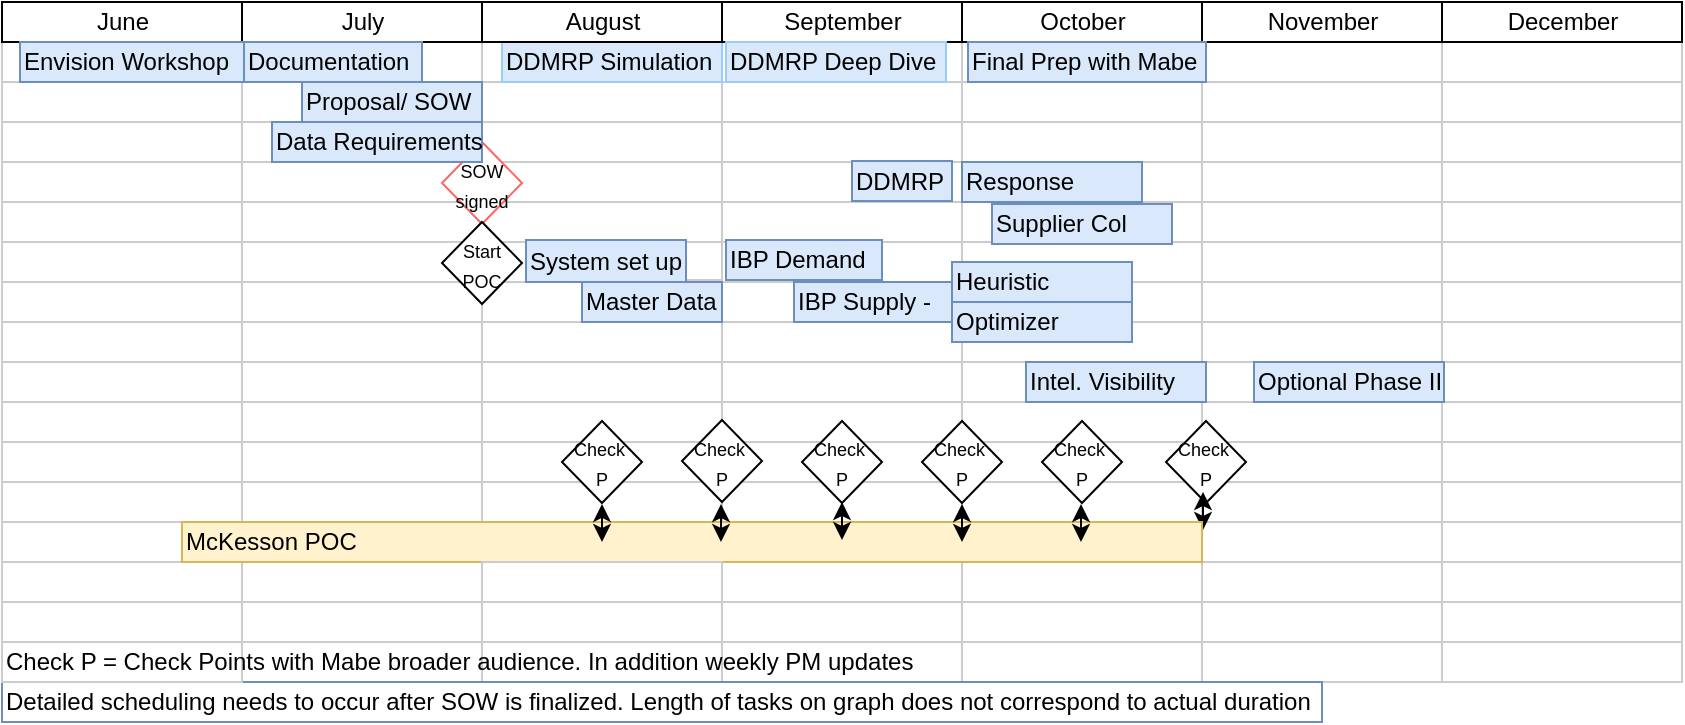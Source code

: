 <mxfile version="10.8.9" type="github"><diagram name="Page-1" id="2c4490ee-f0b8-94ab-5012-d5dc3445f7a3"><mxGraphModel dx="1005" dy="557" grid="1" gridSize="10" guides="1" tooltips="1" connect="0" arrows="1" fold="1" page="1" pageScale="1.5" pageWidth="1169" pageHeight="826" background="#ffffff" math="0" shadow="0"><root><mxCell id="0" style=";html=1;"/><mxCell id="1" style=";html=1;" parent="0"/><mxCell id="7a8b956e7d50b54d-189" value="" style="align=left;strokeColor=#d6b656;html=1;fillColor=#fff2cc;" parent="1" vertex="1"><mxGeometry x="280" y="719" width="120" height="20" as="geometry"/></mxCell><mxCell id="7a8b956e7d50b54d-145" value="July" style="fillColor=#FFFFFF;strokeColor=#000000;strokeWidth=1;fontColor=#000000;fontStyle=0;html=1;" parent="1" vertex="1"><mxGeometry x="280" y="459" width="120" height="20" as="geometry"/></mxCell><mxCell id="7a8b956e7d50b54d-150" value="" style="align=left;strokeColor=#CCCCCC;html=1;" parent="1" vertex="1"><mxGeometry x="160" y="479" width="120" height="20" as="geometry"/></mxCell><mxCell id="7a8b956e7d50b54d-151" value="June" style="fillColor=#FFFFFF;strokeColor=#000000;strokeWidth=1;fontColor=#000000;fontStyle=0;html=1;" parent="1" vertex="1"><mxGeometry x="160" y="459" width="120" height="20" as="geometry"/></mxCell><mxCell id="7a8b956e7d50b54d-162" value="" style="align=left;strokeColor=#CCCCCC;html=1;" parent="1" vertex="1"><mxGeometry x="160" y="499" width="120" height="20" as="geometry"/></mxCell><mxCell id="7a8b956e7d50b54d-163" value="" style="align=left;strokeColor=#CCCCCC;html=1;" parent="1" vertex="1"><mxGeometry x="160" y="519" width="120" height="20" as="geometry"/></mxCell><mxCell id="7a8b956e7d50b54d-164" value="" style="align=left;strokeColor=#CCCCCC;html=1;" parent="1" vertex="1"><mxGeometry x="160" y="539" width="120" height="20" as="geometry"/></mxCell><mxCell id="7a8b956e7d50b54d-165" value="" style="align=left;strokeColor=#CCCCCC;html=1;" parent="1" vertex="1"><mxGeometry x="160" y="559" width="120" height="20" as="geometry"/></mxCell><mxCell id="7a8b956e7d50b54d-166" value="" style="align=left;strokeColor=#CCCCCC;html=1;" parent="1" vertex="1"><mxGeometry x="160" y="579" width="120" height="20" as="geometry"/></mxCell><mxCell id="7a8b956e7d50b54d-167" value="" style="align=left;strokeColor=#CCCCCC;html=1;" parent="1" vertex="1"><mxGeometry x="160" y="599" width="120" height="20" as="geometry"/></mxCell><mxCell id="7a8b956e7d50b54d-168" value="" style="align=left;strokeColor=#CCCCCC;html=1;" parent="1" vertex="1"><mxGeometry x="160" y="619" width="120" height="20" as="geometry"/></mxCell><mxCell id="7a8b956e7d50b54d-169" value="" style="align=left;strokeColor=#CCCCCC;html=1;" parent="1" vertex="1"><mxGeometry x="160" y="639" width="120" height="20" as="geometry"/></mxCell><mxCell id="7a8b956e7d50b54d-170" value="" style="align=left;strokeColor=#CCCCCC;html=1;" parent="1" vertex="1"><mxGeometry x="160" y="659" width="120" height="20" as="geometry"/></mxCell><mxCell id="7a8b956e7d50b54d-171" value="" style="align=left;strokeColor=#CCCCCC;html=1;" parent="1" vertex="1"><mxGeometry x="160" y="679" width="120" height="20" as="geometry"/></mxCell><mxCell id="7a8b956e7d50b54d-172" value="" style="align=left;strokeColor=#CCCCCC;html=1;" parent="1" vertex="1"><mxGeometry x="160" y="699" width="120" height="20" as="geometry"/></mxCell><mxCell id="7a8b956e7d50b54d-174" value="" style="align=left;strokeColor=#CCCCCC;html=1;" parent="1" vertex="1"><mxGeometry x="160" y="739" width="120" height="20" as="geometry"/></mxCell><mxCell id="7a8b956e7d50b54d-176" value="" style="align=left;strokeColor=#CCCCCC;html=1;" parent="1" vertex="1"><mxGeometry x="160" y="779" width="120" height="20" as="geometry"/></mxCell><mxCell id="7a8b956e7d50b54d-178" value="" style="align=left;strokeColor=#CCCCCC;html=1;" parent="1" vertex="1"><mxGeometry x="280" y="499" width="120" height="20" as="geometry"/></mxCell><mxCell id="7a8b956e7d50b54d-179" value="" style="align=left;strokeColor=#CCCCCC;html=1;" parent="1" vertex="1"><mxGeometry x="280" y="519" width="120" height="20" as="geometry"/></mxCell><mxCell id="7a8b956e7d50b54d-180" value="" style="align=left;strokeColor=#CCCCCC;html=1;" parent="1" vertex="1"><mxGeometry x="280" y="539" width="120" height="20" as="geometry"/></mxCell><mxCell id="7a8b956e7d50b54d-181" value="" style="align=left;strokeColor=#CCCCCC;html=1;" parent="1" vertex="1"><mxGeometry x="280" y="559" width="120" height="20" as="geometry"/></mxCell><mxCell id="7a8b956e7d50b54d-182" value="" style="align=left;strokeColor=#CCCCCC;html=1;" parent="1" vertex="1"><mxGeometry x="280" y="579" width="120" height="20" as="geometry"/></mxCell><mxCell id="7a8b956e7d50b54d-183" value="" style="align=left;strokeColor=#CCCCCC;html=1;" parent="1" vertex="1"><mxGeometry x="280" y="599" width="120" height="20" as="geometry"/></mxCell><mxCell id="7a8b956e7d50b54d-184" value="" style="align=left;strokeColor=#CCCCCC;html=1;" parent="1" vertex="1"><mxGeometry x="280" y="619" width="120" height="20" as="geometry"/></mxCell><mxCell id="7a8b956e7d50b54d-185" value="" style="align=left;strokeColor=#CCCCCC;html=1;" parent="1" vertex="1"><mxGeometry x="280" y="639" width="120" height="20" as="geometry"/></mxCell><mxCell id="7a8b956e7d50b54d-186" value="" style="align=left;strokeColor=#CCCCCC;html=1;" parent="1" vertex="1"><mxGeometry x="280" y="659" width="120" height="20" as="geometry"/></mxCell><mxCell id="7a8b956e7d50b54d-187" value="" style="align=left;strokeColor=#CCCCCC;html=1;" parent="1" vertex="1"><mxGeometry x="280" y="679" width="120" height="20" as="geometry"/></mxCell><mxCell id="7a8b956e7d50b54d-188" value="" style="align=left;strokeColor=#CCCCCC;html=1;" parent="1" vertex="1"><mxGeometry x="280" y="699" width="120" height="20" as="geometry"/></mxCell><mxCell id="7a8b956e7d50b54d-190" value="" style="align=left;strokeColor=#CCCCCC;html=1;" parent="1" vertex="1"><mxGeometry x="280" y="739" width="120" height="20" as="geometry"/></mxCell><mxCell id="7a8b956e7d50b54d-191" value="" style="align=left;strokeColor=#CCCCCC;html=1;" parent="1" vertex="1"><mxGeometry x="280" y="759" width="120" height="20" as="geometry"/></mxCell><mxCell id="7a8b956e7d50b54d-192" value="" style="align=left;strokeColor=#CCCCCC;html=1;" parent="1" vertex="1"><mxGeometry x="280" y="779" width="120" height="20" as="geometry"/></mxCell><mxCell id="7a8b956e7d50b54d-193" value="" style="align=left;strokeColor=#CCCCCC;html=1;" parent="1" vertex="1"><mxGeometry x="400" y="479" width="120" height="20" as="geometry"/></mxCell><mxCell id="7a8b956e7d50b54d-194" value="" style="align=left;strokeColor=#CCCCCC;html=1;" parent="1" vertex="1"><mxGeometry x="400" y="499" width="120" height="20" as="geometry"/></mxCell><mxCell id="7a8b956e7d50b54d-195" value="" style="align=left;strokeColor=#CCCCCC;html=1;" parent="1" vertex="1"><mxGeometry x="400" y="519" width="120" height="20" as="geometry"/></mxCell><mxCell id="7a8b956e7d50b54d-197" value="" style="align=left;strokeColor=#CCCCCC;html=1;" parent="1" vertex="1"><mxGeometry x="400" y="559" width="120" height="20" as="geometry"/></mxCell><mxCell id="7a8b956e7d50b54d-198" value="" style="align=left;strokeColor=#CCCCCC;html=1;" parent="1" vertex="1"><mxGeometry x="400" y="579" width="120" height="20" as="geometry"/></mxCell><mxCell id="7a8b956e7d50b54d-199" value="" style="align=left;strokeColor=#CCCCCC;html=1;" parent="1" vertex="1"><mxGeometry x="400" y="599" width="120" height="20" as="geometry"/></mxCell><mxCell id="7a8b956e7d50b54d-200" value="" style="align=left;strokeColor=#CCCCCC;html=1;" parent="1" vertex="1"><mxGeometry x="400" y="619" width="120" height="20" as="geometry"/></mxCell><mxCell id="7a8b956e7d50b54d-201" value="" style="align=left;strokeColor=#CCCCCC;html=1;" parent="1" vertex="1"><mxGeometry x="400" y="639" width="120" height="20" as="geometry"/></mxCell><mxCell id="7a8b956e7d50b54d-202" value="" style="align=left;strokeColor=#CCCCCC;html=1;" parent="1" vertex="1"><mxGeometry x="400" y="659" width="120" height="20" as="geometry"/></mxCell><mxCell id="7a8b956e7d50b54d-203" value="" style="align=left;strokeColor=#CCCCCC;html=1;" parent="1" vertex="1"><mxGeometry x="400" y="679" width="120" height="20" as="geometry"/></mxCell><mxCell id="7a8b956e7d50b54d-204" value="" style="align=left;strokeColor=#CCCCCC;html=1;" parent="1" vertex="1"><mxGeometry x="400" y="699" width="120" height="20" as="geometry"/></mxCell><mxCell id="7a8b956e7d50b54d-205" value="" style="align=left;strokeColor=#d6b656;html=1;fillColor=#fff2cc;" parent="1" vertex="1"><mxGeometry x="400" y="719" width="120" height="20" as="geometry"/></mxCell><mxCell id="7a8b956e7d50b54d-206" value="" style="align=left;strokeColor=#CCCCCC;html=1;" parent="1" vertex="1"><mxGeometry x="450" y="598" width="120" height="20" as="geometry"/></mxCell><mxCell id="7a8b956e7d50b54d-208" value="" style="align=left;strokeColor=#CCCCCC;html=1;" parent="1" vertex="1"><mxGeometry x="400" y="779" width="120" height="20" as="geometry"/></mxCell><mxCell id="7a8b956e7d50b54d-209" value="" style="align=left;strokeColor=#CCCCCC;html=1;" parent="1" vertex="1"><mxGeometry x="520" y="479" width="120" height="20" as="geometry"/></mxCell><mxCell id="7a8b956e7d50b54d-210" value="" style="align=left;strokeColor=#CCCCCC;html=1;" parent="1" vertex="1"><mxGeometry x="520" y="499" width="120" height="20" as="geometry"/></mxCell><mxCell id="7a8b956e7d50b54d-211" value="" style="align=left;strokeColor=#CCCCCC;html=1;" parent="1" vertex="1"><mxGeometry x="520" y="519" width="120" height="20" as="geometry"/></mxCell><mxCell id="7a8b956e7d50b54d-212" value="" style="align=left;strokeColor=#CCCCCC;html=1;" parent="1" vertex="1"><mxGeometry x="520" y="539" width="120" height="20" as="geometry"/></mxCell><mxCell id="7a8b956e7d50b54d-213" value="" style="align=left;strokeColor=#CCCCCC;html=1;" parent="1" vertex="1"><mxGeometry x="520" y="559" width="120" height="20" as="geometry"/></mxCell><mxCell id="7a8b956e7d50b54d-214" value="" style="align=left;strokeColor=#CCCCCC;html=1;" parent="1" vertex="1"><mxGeometry x="520" y="579" width="120" height="20" as="geometry"/></mxCell><mxCell id="7a8b956e7d50b54d-215" value="" style="align=left;strokeColor=#CCCCCC;html=1;" parent="1" vertex="1"><mxGeometry x="520" y="599" width="120" height="20" as="geometry"/></mxCell><mxCell id="7a8b956e7d50b54d-216" value="" style="align=left;strokeColor=#CCCCCC;html=1;" parent="1" vertex="1"><mxGeometry x="520" y="619" width="120" height="20" as="geometry"/></mxCell><mxCell id="7a8b956e7d50b54d-217" value="" style="align=left;strokeColor=#CCCCCC;html=1;" parent="1" vertex="1"><mxGeometry x="520" y="639" width="120" height="20" as="geometry"/></mxCell><mxCell id="7a8b956e7d50b54d-218" value="" style="align=left;strokeColor=#CCCCCC;html=1;" parent="1" vertex="1"><mxGeometry x="520" y="659" width="120" height="20" as="geometry"/></mxCell><mxCell id="7a8b956e7d50b54d-219" value="" style="align=left;strokeColor=#CCCCCC;html=1;" parent="1" vertex="1"><mxGeometry x="520" y="679" width="120" height="20" as="geometry"/></mxCell><mxCell id="7a8b956e7d50b54d-220" value="" style="align=left;strokeColor=#CCCCCC;html=1;" parent="1" vertex="1"><mxGeometry x="520" y="699" width="120" height="20" as="geometry"/></mxCell><mxCell id="7a8b956e7d50b54d-221" value="" style="align=left;strokeColor=#d6b656;html=1;fillColor=#fff2cc;" parent="1" vertex="1"><mxGeometry x="520" y="719" width="120" height="20" as="geometry"/></mxCell><mxCell id="7a8b956e7d50b54d-222" value="" style="align=left;strokeColor=#CCCCCC;html=1;" parent="1" vertex="1"><mxGeometry x="520" y="739" width="120" height="20" as="geometry"/></mxCell><mxCell id="7a8b956e7d50b54d-223" value="" style="align=left;strokeColor=#CCCCCC;html=1;" parent="1" vertex="1"><mxGeometry x="520" y="759" width="120" height="20" as="geometry"/></mxCell><mxCell id="7a8b956e7d50b54d-224" value="" style="align=left;strokeColor=#CCCCCC;html=1;" parent="1" vertex="1"><mxGeometry x="520" y="779" width="120" height="20" as="geometry"/></mxCell><mxCell id="7a8b956e7d50b54d-225" value="" style="align=left;strokeColor=#CCCCCC;html=1;" parent="1" vertex="1"><mxGeometry x="640" y="479" width="120" height="20" as="geometry"/></mxCell><mxCell id="7a8b956e7d50b54d-226" value="" style="align=left;strokeColor=#CCCCCC;html=1;" parent="1" vertex="1"><mxGeometry x="640" y="499" width="120" height="20" as="geometry"/></mxCell><mxCell id="7a8b956e7d50b54d-227" value="" style="align=left;strokeColor=#CCCCCC;html=1;" parent="1" vertex="1"><mxGeometry x="640" y="519" width="120" height="20" as="geometry"/></mxCell><mxCell id="7a8b956e7d50b54d-228" value="" style="align=left;strokeColor=#CCCCCC;html=1;" parent="1" vertex="1"><mxGeometry x="640" y="539" width="120" height="20" as="geometry"/></mxCell><mxCell id="7a8b956e7d50b54d-229" value="" style="align=left;strokeColor=#CCCCCC;html=1;" parent="1" vertex="1"><mxGeometry x="640" y="559" width="120" height="20" as="geometry"/></mxCell><mxCell id="7a8b956e7d50b54d-230" value="" style="align=left;strokeColor=#CCCCCC;html=1;" parent="1" vertex="1"><mxGeometry x="640" y="579" width="120" height="20" as="geometry"/></mxCell><mxCell id="7a8b956e7d50b54d-231" value="" style="align=left;strokeColor=#CCCCCC;html=1;" parent="1" vertex="1"><mxGeometry x="640" y="599" width="120" height="20" as="geometry"/></mxCell><mxCell id="7a8b956e7d50b54d-232" value="" style="align=left;strokeColor=#CCCCCC;html=1;" parent="1" vertex="1"><mxGeometry x="640" y="619" width="120" height="20" as="geometry"/></mxCell><mxCell id="7a8b956e7d50b54d-233" value="" style="align=left;strokeColor=#CCCCCC;html=1;" parent="1" vertex="1"><mxGeometry x="640" y="639" width="120" height="20" as="geometry"/></mxCell><mxCell id="7a8b956e7d50b54d-234" value="" style="align=left;strokeColor=#CCCCCC;html=1;" parent="1" vertex="1"><mxGeometry x="640" y="659" width="120" height="20" as="geometry"/></mxCell><mxCell id="7a8b956e7d50b54d-235" value="" style="align=left;strokeColor=#CCCCCC;html=1;" parent="1" vertex="1"><mxGeometry x="640" y="679" width="120" height="20" as="geometry"/></mxCell><mxCell id="7a8b956e7d50b54d-236" value="" style="align=left;strokeColor=#CCCCCC;html=1;" parent="1" vertex="1"><mxGeometry x="640" y="699" width="120" height="20" as="geometry"/></mxCell><mxCell id="7a8b956e7d50b54d-237" value="" style="align=left;strokeColor=#d6b656;html=1;fillColor=#fff2cc;" parent="1" vertex="1"><mxGeometry x="640" y="719" width="120" height="20" as="geometry"/></mxCell><mxCell id="7a8b956e7d50b54d-238" value="" style="align=left;strokeColor=#CCCCCC;html=1;" parent="1" vertex="1"><mxGeometry x="640" y="739" width="120" height="20" as="geometry"/></mxCell><mxCell id="7a8b956e7d50b54d-239" value="" style="align=left;strokeColor=#CCCCCC;html=1;" parent="1" vertex="1"><mxGeometry x="640" y="759" width="120" height="20" as="geometry"/></mxCell><mxCell id="7a8b956e7d50b54d-240" value="" style="align=left;strokeColor=#CCCCCC;html=1;" parent="1" vertex="1"><mxGeometry x="640" y="779" width="120" height="20" as="geometry"/></mxCell><mxCell id="7a8b956e7d50b54d-241" value="" style="align=left;strokeColor=#CCCCCC;html=1;" parent="1" vertex="1"><mxGeometry x="760" y="479" width="120" height="20" as="geometry"/></mxCell><mxCell id="7a8b956e7d50b54d-242" value="" style="align=left;strokeColor=#CCCCCC;html=1;" parent="1" vertex="1"><mxGeometry x="760" y="499" width="120" height="20" as="geometry"/></mxCell><mxCell id="7a8b956e7d50b54d-243" value="" style="align=left;strokeColor=#CCCCCC;html=1;" parent="1" vertex="1"><mxGeometry x="760" y="519" width="120" height="20" as="geometry"/></mxCell><mxCell id="7a8b956e7d50b54d-244" value="" style="align=left;strokeColor=#CCCCCC;html=1;" parent="1" vertex="1"><mxGeometry x="760" y="539" width="120" height="20" as="geometry"/></mxCell><mxCell id="7a8b956e7d50b54d-245" value="" style="align=left;strokeColor=#CCCCCC;html=1;" parent="1" vertex="1"><mxGeometry x="760" y="559" width="120" height="20" as="geometry"/></mxCell><mxCell id="7a8b956e7d50b54d-246" value="" style="align=left;strokeColor=#CCCCCC;html=1;" parent="1" vertex="1"><mxGeometry x="760" y="579" width="120" height="20" as="geometry"/></mxCell><mxCell id="7a8b956e7d50b54d-248" value="" style="align=left;strokeColor=#CCCCCC;html=1;" parent="1" vertex="1"><mxGeometry x="760" y="619" width="120" height="20" as="geometry"/></mxCell><mxCell id="7a8b956e7d50b54d-249" value="" style="align=left;strokeColor=#CCCCCC;html=1;" parent="1" vertex="1"><mxGeometry x="760" y="639" width="120" height="20" as="geometry"/></mxCell><mxCell id="7a8b956e7d50b54d-250" value="" style="align=left;strokeColor=#CCCCCC;html=1;" parent="1" vertex="1"><mxGeometry x="760" y="659" width="120" height="20" as="geometry"/></mxCell><mxCell id="7a8b956e7d50b54d-251" value="" style="align=left;strokeColor=#CCCCCC;html=1;" parent="1" vertex="1"><mxGeometry x="760" y="679" width="120" height="20" as="geometry"/></mxCell><mxCell id="7a8b956e7d50b54d-252" value="" style="align=left;strokeColor=#CCCCCC;html=1;" parent="1" vertex="1"><mxGeometry x="760" y="699" width="120" height="20" as="geometry"/></mxCell><mxCell id="7a8b956e7d50b54d-253" value="" style="align=left;strokeColor=#CCCCCC;html=1;" parent="1" vertex="1"><mxGeometry x="760" y="719" width="120" height="20" as="geometry"/></mxCell><mxCell id="7a8b956e7d50b54d-254" value="" style="align=left;strokeColor=#CCCCCC;html=1;" parent="1" vertex="1"><mxGeometry x="760" y="739" width="120" height="20" as="geometry"/></mxCell><mxCell id="7a8b956e7d50b54d-255" value="" style="align=left;strokeColor=#CCCCCC;html=1;" parent="1" vertex="1"><mxGeometry x="760" y="759" width="120" height="20" as="geometry"/></mxCell><mxCell id="7a8b956e7d50b54d-256" value="" style="align=left;strokeColor=#CCCCCC;html=1;" parent="1" vertex="1"><mxGeometry x="760" y="779" width="120" height="20" as="geometry"/></mxCell><mxCell id="7a8b956e7d50b54d-257" value="" style="align=left;strokeColor=#CCCCCC;html=1;" parent="1" vertex="1"><mxGeometry x="880" y="479" width="120" height="20" as="geometry"/></mxCell><mxCell id="7a8b956e7d50b54d-258" value="" style="align=left;strokeColor=#CCCCCC;html=1;" parent="1" vertex="1"><mxGeometry x="880" y="499" width="120" height="20" as="geometry"/></mxCell><mxCell id="7a8b956e7d50b54d-259" value="" style="align=left;strokeColor=#CCCCCC;html=1;" parent="1" vertex="1"><mxGeometry x="880" y="519" width="120" height="20" as="geometry"/></mxCell><mxCell id="7a8b956e7d50b54d-260" value="" style="align=left;strokeColor=#CCCCCC;html=1;" parent="1" vertex="1"><mxGeometry x="880" y="539" width="120" height="20" as="geometry"/></mxCell><mxCell id="7a8b956e7d50b54d-261" value="" style="align=left;strokeColor=#CCCCCC;html=1;" parent="1" vertex="1"><mxGeometry x="880" y="559" width="120" height="20" as="geometry"/></mxCell><mxCell id="7a8b956e7d50b54d-262" value="" style="align=left;strokeColor=#CCCCCC;html=1;" parent="1" vertex="1"><mxGeometry x="880" y="579" width="120" height="20" as="geometry"/></mxCell><mxCell id="7a8b956e7d50b54d-263" value="" style="align=left;strokeColor=#CCCCCC;html=1;" parent="1" vertex="1"><mxGeometry x="880" y="599" width="120" height="20" as="geometry"/></mxCell><mxCell id="7a8b956e7d50b54d-264" value="" style="align=left;strokeColor=#CCCCCC;html=1;" parent="1" vertex="1"><mxGeometry x="880" y="619" width="120" height="20" as="geometry"/></mxCell><mxCell id="7a8b956e7d50b54d-265" value="" style="align=left;strokeColor=#CCCCCC;html=1;" parent="1" vertex="1"><mxGeometry x="880" y="639" width="120" height="20" as="geometry"/></mxCell><mxCell id="7a8b956e7d50b54d-266" value="" style="align=left;strokeColor=#CCCCCC;html=1;" parent="1" vertex="1"><mxGeometry x="880" y="659" width="120" height="20" as="geometry"/></mxCell><mxCell id="7a8b956e7d50b54d-267" value="" style="align=left;strokeColor=#CCCCCC;html=1;" parent="1" vertex="1"><mxGeometry x="880" y="679" width="120" height="20" as="geometry"/></mxCell><mxCell id="7a8b956e7d50b54d-268" value="" style="align=left;strokeColor=#CCCCCC;html=1;" parent="1" vertex="1"><mxGeometry x="880" y="699" width="120" height="20" as="geometry"/></mxCell><mxCell id="7a8b956e7d50b54d-269" value="" style="align=left;strokeColor=#CCCCCC;html=1;" parent="1" vertex="1"><mxGeometry x="880" y="719" width="120" height="20" as="geometry"/></mxCell><mxCell id="7a8b956e7d50b54d-270" value="" style="align=left;strokeColor=#CCCCCC;html=1;" parent="1" vertex="1"><mxGeometry x="880" y="739" width="120" height="20" as="geometry"/></mxCell><mxCell id="7a8b956e7d50b54d-271" value="" style="align=left;strokeColor=#CCCCCC;html=1;" parent="1" vertex="1"><mxGeometry x="880" y="759" width="120" height="20" as="geometry"/></mxCell><mxCell id="7a8b956e7d50b54d-272" value="" style="align=left;strokeColor=#CCCCCC;html=1;" parent="1" vertex="1"><mxGeometry x="880" y="779" width="120" height="20" as="geometry"/></mxCell><mxCell id="7a8b956e7d50b54d-110" value="W1" style="fillColor=#FFFFFF;strokeColor=#000000;strokeWidth=1;fontColor=#000000;fontStyle=0;html=1;" parent="1" vertex="1"><mxGeometry x="640" y="459" width="30" height="20" as="geometry"/></mxCell><mxCell id="7a8b956e7d50b54d-111" value="W2" style="fillColor=#FFFFFF;strokeColor=#000000;strokeWidth=1;fontColor=#000000;fontStyle=0;html=1;" parent="1" vertex="1"><mxGeometry x="670" y="459" width="30" height="20" as="geometry"/></mxCell><mxCell id="7a8b956e7d50b54d-112" value="W3" style="fillColor=#FFFFFF;strokeColor=#000000;strokeWidth=1;fontColor=#000000;fontStyle=0;html=1;" parent="1" vertex="1"><mxGeometry x="700" y="459" width="30" height="20" as="geometry"/></mxCell><mxCell id="7a8b956e7d50b54d-113" value="W4" style="fillColor=#FFFFFF;strokeColor=#000000;strokeWidth=1;fontColor=#000000;fontStyle=0;html=1;" parent="1" vertex="1"><mxGeometry x="730" y="459" width="30" height="20" as="geometry"/></mxCell><mxCell id="7a8b956e7d50b54d-115" value="W1" style="fillColor=#FFFFFF;strokeColor=#000000;strokeWidth=1;fontColor=#000000;fontStyle=0;html=1;" parent="1" vertex="1"><mxGeometry x="760" y="459" width="30" height="20" as="geometry"/></mxCell><mxCell id="7a8b956e7d50b54d-116" value="W2" style="fillColor=#FFFFFF;strokeColor=#000000;strokeWidth=1;fontColor=#000000;fontStyle=0;html=1;" parent="1" vertex="1"><mxGeometry x="790" y="459" width="30" height="20" as="geometry"/></mxCell><mxCell id="7a8b956e7d50b54d-117" value="W3" style="fillColor=#FFFFFF;strokeColor=#000000;strokeWidth=1;fontColor=#000000;fontStyle=0;html=1;" parent="1" vertex="1"><mxGeometry x="820" y="459" width="30" height="20" as="geometry"/></mxCell><mxCell id="7a8b956e7d50b54d-118" value="W4" style="fillColor=#FFFFFF;strokeColor=#000000;strokeWidth=1;fontColor=#000000;fontStyle=0;html=1;" parent="1" vertex="1"><mxGeometry x="850" y="459" width="30" height="20" as="geometry"/></mxCell><mxCell id="7a8b956e7d50b54d-120" value="W1" style="fillColor=#FFFFFF;strokeColor=#000000;strokeWidth=1;fontColor=#000000;fontStyle=0;html=1;" parent="1" vertex="1"><mxGeometry x="880" y="459" width="30" height="20" as="geometry"/></mxCell><mxCell id="7a8b956e7d50b54d-121" value="W2" style="fillColor=#FFFFFF;strokeColor=#000000;strokeWidth=1;fontColor=#000000;fontStyle=0;html=1;" parent="1" vertex="1"><mxGeometry x="910" y="459" width="30" height="20" as="geometry"/></mxCell><mxCell id="7a8b956e7d50b54d-122" value="W3" style="fillColor=#FFFFFF;strokeColor=#000000;strokeWidth=1;fontColor=#000000;fontStyle=0;html=1;" parent="1" vertex="1"><mxGeometry x="940" y="459" width="30" height="20" as="geometry"/></mxCell><mxCell id="7a8b956e7d50b54d-123" value="W4" style="fillColor=#FFFFFF;strokeColor=#000000;strokeWidth=1;fontColor=#000000;fontStyle=0;html=1;" parent="1" vertex="1"><mxGeometry x="970" y="459" width="30" height="20" as="geometry"/></mxCell><mxCell id="7a8b956e7d50b54d-353" value="Envision Workshop" style="align=left;strokeColor=#6c8ebf;html=1;fillColor=#dae8fc;" parent="1" vertex="1"><mxGeometry x="169" y="479" width="112" height="20" as="geometry"/></mxCell><mxCell id="7a8b956e7d50b54d-354" value="Documentation" style="align=left;strokeColor=#6c8ebf;html=1;fillColor=#dae8fc;" parent="1" vertex="1"><mxGeometry x="281" y="479" width="89" height="20" as="geometry"/></mxCell><mxCell id="7a8b956e7d50b54d-355" value="Proposal/ SOW" style="align=left;strokeColor=#6c8ebf;html=1;fillColor=#dae8fc;" parent="1" vertex="1"><mxGeometry x="310" y="499" width="90" height="20" as="geometry"/></mxCell><mxCell id="7a8b956e7d50b54d-357" value="Master Data" style="align=left;strokeColor=#6c8ebf;html=1;fillColor=#dae8fc;" parent="1" vertex="1"><mxGeometry x="450" y="599" width="70" height="20" as="geometry"/></mxCell><mxCell id="7a8b956e7d50b54d-358" value="System set up" style="align=left;strokeColor=#6c8ebf;html=1;fillColor=#dae8fc;direction=south;" parent="1" vertex="1"><mxGeometry x="422" y="578" width="80" height="21" as="geometry"/></mxCell><mxCell id="7a8b956e7d50b54d-359" value="IBP Demand" style="align=left;strokeColor=#6c8ebf;html=1;fillColor=#dae8fc;" parent="1" vertex="1"><mxGeometry x="522" y="578" width="78" height="20" as="geometry"/></mxCell><mxCell id="7a8b956e7d50b54d-364" value="IBP Supply -&amp;nbsp;" style="align=left;strokeColor=#6c8ebf;html=1;fillColor=#dae8fc;" parent="1" vertex="1"><mxGeometry x="556" y="599" width="90" height="20" as="geometry"/></mxCell><mxCell id="8VOyoht55OU4D1xTWSuS-1" value="&lt;font style=&quot;font-size: 9px&quot;&gt;SOW signed&lt;/font&gt;" style="rhombus;whiteSpace=wrap;html=1;strokeColor=#FF6666;" parent="1" vertex="1"><mxGeometry x="380" y="529" width="40" height="41" as="geometry"/></mxCell><mxCell id="7a8b956e7d50b54d-356" value="Data Requirements" style="align=left;strokeColor=#6c8ebf;html=1;fillColor=#dae8fc;" parent="1" vertex="1"><mxGeometry x="295" y="519" width="105" height="20" as="geometry"/></mxCell><mxCell id="8VOyoht55OU4D1xTWSuS-2" value="DDMRP Simulation" style="align=left;strokeColor=#99CCFF;html=1;fillColor=#dae8fc;" parent="1" vertex="1"><mxGeometry x="410" y="479" width="110" height="20" as="geometry"/></mxCell><mxCell id="8VOyoht55OU4D1xTWSuS-3" value="&lt;font style=&quot;font-size: 9px&quot;&gt;Start POC&lt;/font&gt;" style="rhombus;whiteSpace=wrap;html=1;" parent="1" vertex="1"><mxGeometry x="380" y="569" width="40" height="41" as="geometry"/></mxCell><mxCell id="67c90442a009f359-279" value="August" style="fillColor=#FFFFFF;strokeColor=#000000;strokeWidth=1;fontColor=#000000;fontStyle=0;html=1;" parent="1" vertex="1"><mxGeometry x="400" y="459" width="120" height="20" as="geometry"/></mxCell><mxCell id="7a8b956e7d50b54d-104" value="September" style="fillColor=#FFFFFF;strokeColor=#000000;strokeWidth=1;fontColor=#000000;fontStyle=0;html=1;" parent="1" vertex="1"><mxGeometry x="520" y="459" width="120" height="20" as="geometry"/></mxCell><mxCell id="8VOyoht55OU4D1xTWSuS-4" value="DDMRP Deep Dive" style="align=left;strokeColor=#99CCFF;html=1;fillColor=#dae8fc;" parent="1" vertex="1"><mxGeometry x="522" y="479" width="110" height="20" as="geometry"/></mxCell><mxCell id="7a8b956e7d50b54d-109" value="October" style="fillColor=#FFFFFF;strokeColor=#000000;strokeWidth=1;fontColor=#000000;fontStyle=0;html=1;" parent="1" vertex="1"><mxGeometry x="640" y="459" width="120" height="20" as="geometry"/></mxCell><mxCell id="8VOyoht55OU4D1xTWSuS-5" value="&lt;font style=&quot;font-size: 9px&quot;&gt;Check&amp;nbsp;&lt;br&gt;P&lt;br&gt;&lt;/font&gt;" style="rhombus;whiteSpace=wrap;html=1;" parent="1" vertex="1"><mxGeometry x="440" y="668.5" width="40" height="41" as="geometry"/></mxCell><mxCell id="8VOyoht55OU4D1xTWSuS-6" value="&lt;font style=&quot;font-size: 9px&quot;&gt;Check&amp;nbsp;&lt;br&gt;P&lt;br&gt;&lt;/font&gt;" style="rhombus;whiteSpace=wrap;html=1;" parent="1" vertex="1"><mxGeometry x="500" y="668" width="40" height="41" as="geometry"/></mxCell><mxCell id="8VOyoht55OU4D1xTWSuS-7" value="&lt;font style=&quot;font-size: 9px&quot;&gt;Check&amp;nbsp;&lt;br&gt;P&lt;br&gt;&lt;/font&gt;" style="rhombus;whiteSpace=wrap;html=1;" parent="1" vertex="1"><mxGeometry x="560" y="668.5" width="40" height="41" as="geometry"/></mxCell><mxCell id="8VOyoht55OU4D1xTWSuS-8" value="&lt;font style=&quot;font-size: 9px&quot;&gt;Check&amp;nbsp;&lt;br&gt;P&lt;br&gt;&lt;/font&gt;" style="rhombus;whiteSpace=wrap;html=1;" parent="1" vertex="1"><mxGeometry x="620" y="668.5" width="40" height="41" as="geometry"/></mxCell><mxCell id="8VOyoht55OU4D1xTWSuS-9" value="&lt;font style=&quot;font-size: 9px&quot;&gt;Check&amp;nbsp;&lt;br&gt;P&lt;br&gt;&lt;/font&gt;" style="rhombus;whiteSpace=wrap;html=1;" parent="1" vertex="1"><mxGeometry x="680" y="668.5" width="40" height="41" as="geometry"/></mxCell><mxCell id="8VOyoht55OU4D1xTWSuS-10" value="&lt;font style=&quot;font-size: 9px&quot;&gt;Check&amp;nbsp;&lt;br&gt;P&lt;br&gt;&lt;/font&gt;" style="rhombus;whiteSpace=wrap;html=1;" parent="1" vertex="1"><mxGeometry x="742" y="668.5" width="40" height="41" as="geometry"/></mxCell><mxCell id="7a8b956e7d50b54d-114" value="November" style="fillColor=#FFFFFF;strokeColor=#000000;strokeWidth=1;fontColor=#000000;fontStyle=0;html=1;" parent="1" vertex="1"><mxGeometry x="760" y="459" width="120" height="20" as="geometry"/></mxCell><mxCell id="7a8b956e7d50b54d-119" value="December" style="fillColor=#FFFFFF;strokeColor=#000000;strokeWidth=1;fontColor=#000000;fontStyle=0;html=1;" parent="1" vertex="1"><mxGeometry x="880" y="459" width="120" height="20" as="geometry"/></mxCell><mxCell id="8VOyoht55OU4D1xTWSuS-11" value="Heuristic" style="align=left;strokeColor=#6c8ebf;html=1;fillColor=#dae8fc;" parent="1" vertex="1"><mxGeometry x="635" y="589" width="90" height="20" as="geometry"/></mxCell><mxCell id="8VOyoht55OU4D1xTWSuS-12" value="Optimizer" style="align=left;strokeColor=#6c8ebf;html=1;fillColor=#dae8fc;" parent="1" vertex="1"><mxGeometry x="635" y="609" width="90" height="20" as="geometry"/></mxCell><mxCell id="8VOyoht55OU4D1xTWSuS-13" value="DDMRP" style="align=left;strokeColor=#6c8ebf;html=1;fillColor=#dae8fc;" parent="1" vertex="1"><mxGeometry x="585" y="538.5" width="50" height="20" as="geometry"/></mxCell><mxCell id="8VOyoht55OU4D1xTWSuS-14" value="Response" style="align=left;strokeColor=#6c8ebf;html=1;fillColor=#dae8fc;" parent="1" vertex="1"><mxGeometry x="640" y="539" width="90" height="20" as="geometry"/></mxCell><mxCell id="8VOyoht55OU4D1xTWSuS-15" value="Supplier Col" style="align=left;strokeColor=#6c8ebf;html=1;fillColor=#dae8fc;" parent="1" vertex="1"><mxGeometry x="655" y="560" width="90" height="20" as="geometry"/></mxCell><mxCell id="8VOyoht55OU4D1xTWSuS-16" value="Intel. Visibility" style="align=left;strokeColor=#6c8ebf;html=1;fillColor=#dae8fc;" parent="1" vertex="1"><mxGeometry x="672" y="639" width="90" height="20" as="geometry"/></mxCell><mxCell id="8VOyoht55OU4D1xTWSuS-35" value="" style="endArrow=classic;startArrow=classic;html=1;entryX=0.5;entryY=1.012;entryDx=0;entryDy=0;entryPerimeter=0;" parent="1" edge="1"><mxGeometry width="50" height="50" relative="1" as="geometry"><mxPoint x="760.5" y="723" as="sourcePoint"/><mxPoint x="760.5" y="704" as="targetPoint"/><Array as="points"><mxPoint x="760.5" y="714"/></Array></mxGeometry></mxCell><mxCell id="8VOyoht55OU4D1xTWSuS-36" value="Final Prep with Mabe" style="align=left;strokeColor=#6c8ebf;html=1;fillColor=#dae8fc;" parent="1" vertex="1"><mxGeometry x="643" y="479" width="119" height="20" as="geometry"/></mxCell><mxCell id="8VOyoht55OU4D1xTWSuS-38" value="" style="align=left;strokeColor=#CCCCCC;html=1;" parent="1" vertex="1"><mxGeometry x="160" y="719" width="120" height="20" as="geometry"/></mxCell><mxCell id="7a8b956e7d50b54d-173" value="McKesson POC" style="align=left;strokeColor=#d6b656;html=1;fillColor=#fff2cc;" parent="1" vertex="1"><mxGeometry x="250" y="719" width="510" height="20" as="geometry"/></mxCell><mxCell id="8VOyoht55OU4D1xTWSuS-39" value="Detailed scheduling needs to occur after SOW is finalized. Length of tasks on graph does not correspond to actual duration" style="align=left;strokeColor=#6c8ebf;html=1;fillColor=none;" parent="1" vertex="1"><mxGeometry x="160" y="799" width="660" height="20" as="geometry"/></mxCell><mxCell id="8VOyoht55OU4D1xTWSuS-41" value="Optional Phase II" style="align=left;strokeColor=#6c8ebf;html=1;fillColor=#dae8fc;" parent="1" vertex="1"><mxGeometry x="786" y="639" width="95" height="20" as="geometry"/></mxCell><mxCell id="827naWJUpfbF7BhKU_hJ-1" value="" style="align=left;strokeColor=#CCCCCC;html=1;" vertex="1" parent="1"><mxGeometry x="400" y="739" width="120" height="20" as="geometry"/></mxCell><mxCell id="827naWJUpfbF7BhKU_hJ-3" value="" style="align=left;strokeColor=#CCCCCC;html=1;" vertex="1" parent="1"><mxGeometry x="400" y="759" width="120" height="20" as="geometry"/></mxCell><mxCell id="7a8b956e7d50b54d-175" value="Check P = Check Points with Mabe broader audience. In addition weekly PM updates" style="align=left;strokeColor=#CCCCCC;html=1;" parent="1" vertex="1"><mxGeometry x="160" y="779" width="120" height="20" as="geometry"/></mxCell><mxCell id="827naWJUpfbF7BhKU_hJ-4" value="" style="align=left;strokeColor=#CCCCCC;html=1;" vertex="1" parent="1"><mxGeometry x="160" y="759" width="120" height="20" as="geometry"/></mxCell><mxCell id="8VOyoht55OU4D1xTWSuS-19" value="" style="endArrow=classic;startArrow=classic;html=1;entryX=0.5;entryY=1.012;entryDx=0;entryDy=0;entryPerimeter=0;" parent="1" target="8VOyoht55OU4D1xTWSuS-5" edge="1"><mxGeometry width="50" height="50" relative="1" as="geometry"><mxPoint x="460" y="729" as="sourcePoint"/><mxPoint x="490" y="710" as="targetPoint"/></mxGeometry></mxCell><mxCell id="8VOyoht55OU4D1xTWSuS-25" value="" style="endArrow=classic;startArrow=classic;html=1;entryX=0.5;entryY=1.012;entryDx=0;entryDy=0;entryPerimeter=0;" parent="1" edge="1"><mxGeometry width="50" height="50" relative="1" as="geometry"><mxPoint x="519.5" y="729" as="sourcePoint"/><mxPoint x="519.5" y="710" as="targetPoint"/><Array as="points"><mxPoint x="519.5" y="720"/></Array></mxGeometry></mxCell><mxCell id="8VOyoht55OU4D1xTWSuS-28" value="" style="endArrow=classic;startArrow=classic;html=1;entryX=0.5;entryY=1.012;entryDx=0;entryDy=0;entryPerimeter=0;" parent="1" edge="1"><mxGeometry width="50" height="50" relative="1" as="geometry"><mxPoint x="580" y="728" as="sourcePoint"/><mxPoint x="580" y="709" as="targetPoint"/><Array as="points"><mxPoint x="580" y="719"/></Array></mxGeometry></mxCell><mxCell id="8VOyoht55OU4D1xTWSuS-30" value="" style="endArrow=classic;startArrow=classic;html=1;entryX=0.5;entryY=1.012;entryDx=0;entryDy=0;entryPerimeter=0;" parent="1" edge="1"><mxGeometry width="50" height="50" relative="1" as="geometry"><mxPoint x="640" y="729" as="sourcePoint"/><mxPoint x="640" y="710" as="targetPoint"/><Array as="points"><mxPoint x="640" y="721"/></Array></mxGeometry></mxCell><mxCell id="8VOyoht55OU4D1xTWSuS-31" value="" style="endArrow=classic;startArrow=classic;html=1;entryX=0.5;entryY=1.012;entryDx=0;entryDy=0;entryPerimeter=0;" parent="1" edge="1"><mxGeometry width="50" height="50" relative="1" as="geometry"><mxPoint x="699.5" y="729" as="sourcePoint"/><mxPoint x="699.5" y="710" as="targetPoint"/><Array as="points"><mxPoint x="699.5" y="720"/></Array></mxGeometry></mxCell></root></mxGraphModel></diagram></mxfile>